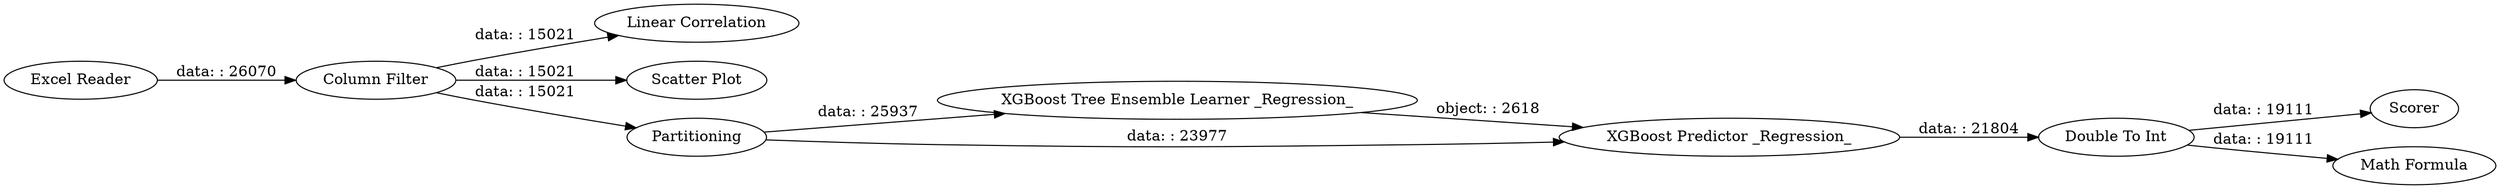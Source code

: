 digraph {
	"7410970345945387416_14" [label="Linear Correlation"]
	"7410970345945387416_7" [label="Excel Reader"]
	"7410970345945387416_19" [label=Scorer]
	"7410970345945387416_15" [label="Scatter Plot"]
	"7410970345945387416_17" [label=Partitioning]
	"7410970345945387416_21" [label="Math Formula"]
	"7410970345945387416_11" [label="Column Filter"]
	"7410970345945387416_20" [label="Double To Int"]
	"7410970345945387416_16" [label="XGBoost Tree Ensemble Learner _Regression_"]
	"7410970345945387416_18" [label="XGBoost Predictor _Regression_"]
	"7410970345945387416_18" -> "7410970345945387416_20" [label="data: : 21804"]
	"7410970345945387416_20" -> "7410970345945387416_21" [label="data: : 19111"]
	"7410970345945387416_11" -> "7410970345945387416_14" [label="data: : 15021"]
	"7410970345945387416_16" -> "7410970345945387416_18" [label="object: : 2618"]
	"7410970345945387416_17" -> "7410970345945387416_18" [label="data: : 23977"]
	"7410970345945387416_11" -> "7410970345945387416_15" [label="data: : 15021"]
	"7410970345945387416_20" -> "7410970345945387416_19" [label="data: : 19111"]
	"7410970345945387416_17" -> "7410970345945387416_16" [label="data: : 25937"]
	"7410970345945387416_11" -> "7410970345945387416_17" [label="data: : 15021"]
	"7410970345945387416_7" -> "7410970345945387416_11" [label="data: : 26070"]
	rankdir=LR
}
